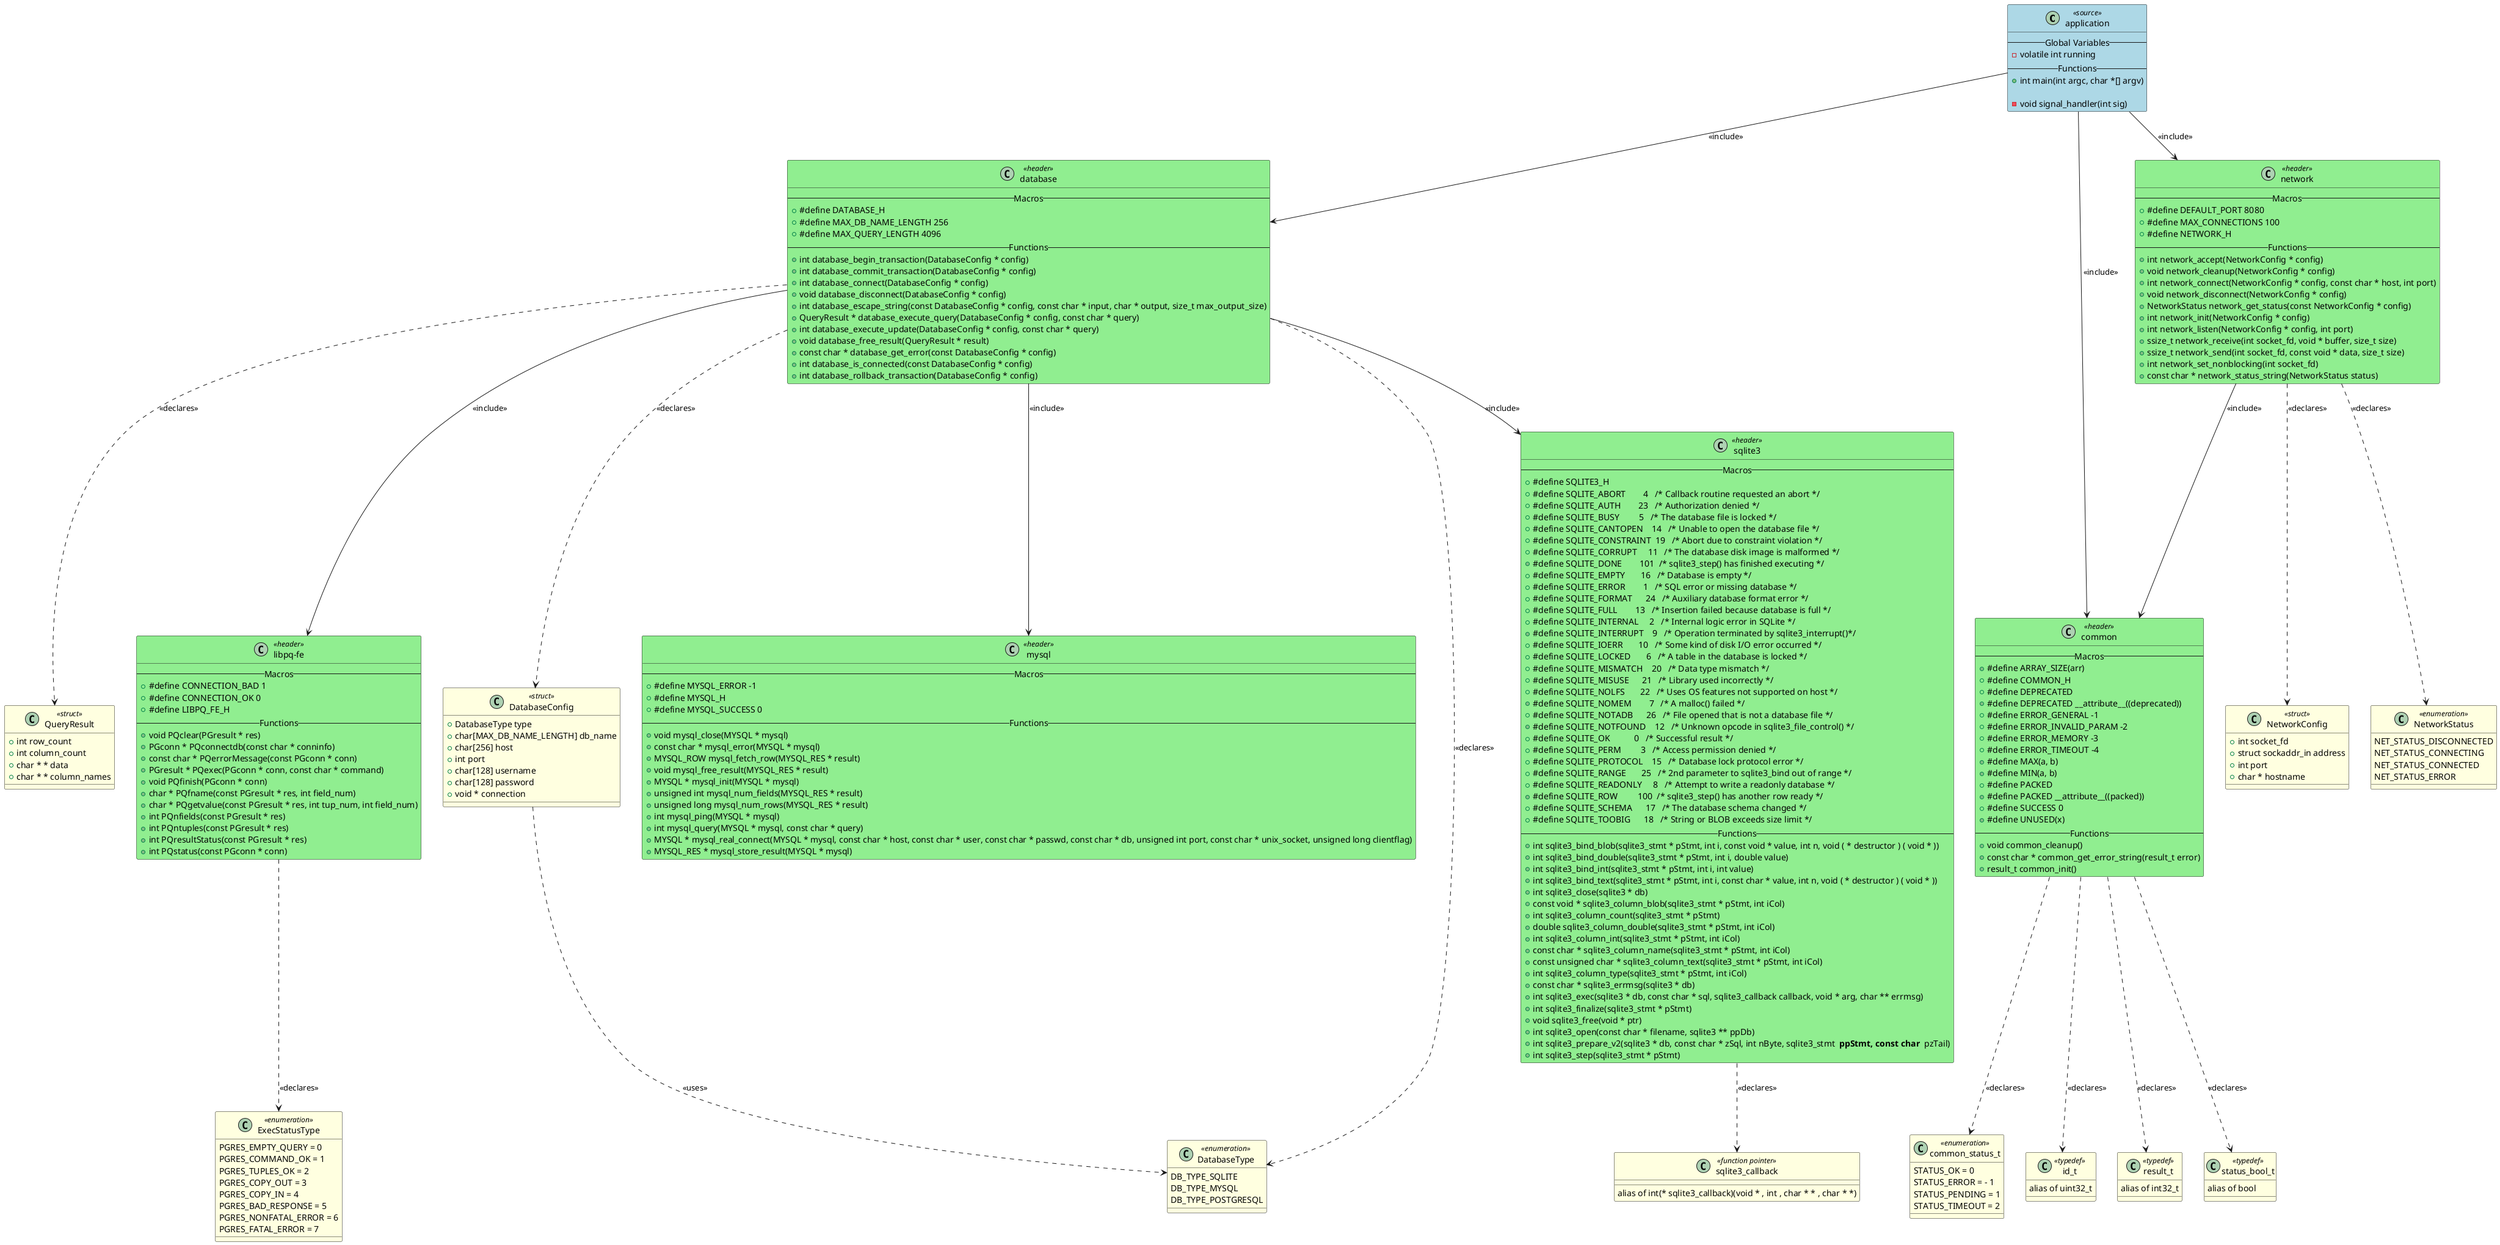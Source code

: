 @startuml application

class "application" as APPLICATION <<source>> #LightBlue
{
    -- Global Variables --
    - volatile int running
    -- Functions --
    + int main(int argc, char *[] argv)

    - void signal_handler(int sig)
}

class "common" as HEADER_COMMON <<header>> #LightGreen
{
    -- Macros --
    + #define ARRAY_SIZE(arr)
    + #define COMMON_H
    + #define DEPRECATED
    + #define DEPRECATED __attribute__((deprecated))
    + #define ERROR_GENERAL -1
    + #define ERROR_INVALID_PARAM -2
    + #define ERROR_MEMORY -3
    + #define ERROR_TIMEOUT -4
    + #define MAX(a, b)
    + #define MIN(a, b)
    + #define PACKED
    + #define PACKED __attribute__((packed))
    + #define SUCCESS 0
    + #define UNUSED(x)
    -- Functions --
    + void common_cleanup()
    + const char * common_get_error_string(result_t error)
    + result_t common_init()
}

class "database" as HEADER_DATABASE <<header>> #LightGreen
{
    -- Macros --
    + #define DATABASE_H
    + #define MAX_DB_NAME_LENGTH 256
    + #define MAX_QUERY_LENGTH 4096
    -- Functions --
    + int database_begin_transaction(DatabaseConfig * config)
    + int database_commit_transaction(DatabaseConfig * config)
    + int database_connect(DatabaseConfig * config)
    + void database_disconnect(DatabaseConfig * config)
    + int database_escape_string(const DatabaseConfig * config, const char * input, char * output, size_t max_output_size)
    + QueryResult * database_execute_query(DatabaseConfig * config, const char * query)
    + int database_execute_update(DatabaseConfig * config, const char * query)
    + void database_free_result(QueryResult * result)
    + const char * database_get_error(const DatabaseConfig * config)
    + int database_is_connected(const DatabaseConfig * config)
    + int database_rollback_transaction(DatabaseConfig * config)
}

class "libpq-fe" as HEADER_LIBPQ_FE <<header>> #LightGreen
{
    -- Macros --
    + #define CONNECTION_BAD 1
    + #define CONNECTION_OK 0
    + #define LIBPQ_FE_H
    -- Functions --
    + void PQclear(PGresult * res)
    + PGconn * PQconnectdb(const char * conninfo)
    + const char * PQerrorMessage(const PGconn * conn)
    + PGresult * PQexec(PGconn * conn, const char * command)
    + void PQfinish(PGconn * conn)
    + char * PQfname(const PGresult * res, int field_num)
    + char * PQgetvalue(const PGresult * res, int tup_num, int field_num)
    + int PQnfields(const PGresult * res)
    + int PQntuples(const PGresult * res)
    + int PQresultStatus(const PGresult * res)
    + int PQstatus(const PGconn * conn)
}

class "mysql" as HEADER_MYSQL <<header>> #LightGreen
{
    -- Macros --
    + #define MYSQL_ERROR -1
    + #define MYSQL_H
    + #define MYSQL_SUCCESS 0
    -- Functions --
    + void mysql_close(MYSQL * mysql)
    + const char * mysql_error(MYSQL * mysql)
    + MYSQL_ROW mysql_fetch_row(MYSQL_RES * result)
    + void mysql_free_result(MYSQL_RES * result)
    + MYSQL * mysql_init(MYSQL * mysql)
    + unsigned int mysql_num_fields(MYSQL_RES * result)
    + unsigned long mysql_num_rows(MYSQL_RES * result)
    + int mysql_ping(MYSQL * mysql)
    + int mysql_query(MYSQL * mysql, const char * query)
    + MYSQL * mysql_real_connect(MYSQL * mysql, const char * host, const char * user, const char * passwd, const char * db, unsigned int port, const char * unix_socket, unsigned long clientflag)
    + MYSQL_RES * mysql_store_result(MYSQL * mysql)
}

class "network" as HEADER_NETWORK <<header>> #LightGreen
{
    -- Macros --
    + #define DEFAULT_PORT 8080
    + #define MAX_CONNECTIONS 100
    + #define NETWORK_H
    -- Functions --
    + int network_accept(NetworkConfig * config)
    + void network_cleanup(NetworkConfig * config)
    + int network_connect(NetworkConfig * config, const char * host, int port)
    + void network_disconnect(NetworkConfig * config)
    + NetworkStatus network_get_status(const NetworkConfig * config)
    + int network_init(NetworkConfig * config)
    + int network_listen(NetworkConfig * config, int port)
    + ssize_t network_receive(int socket_fd, void * buffer, size_t size)
    + ssize_t network_send(int socket_fd, const void * data, size_t size)
    + int network_set_nonblocking(int socket_fd)
    + const char * network_status_string(NetworkStatus status)
}

class "sqlite3" as HEADER_SQLITE3 <<header>> #LightGreen
{
    -- Macros --
    + #define SQLITE3_H
    + #define SQLITE_ABORT        4   /* Callback routine requested an abort */
    + #define SQLITE_AUTH        23   /* Authorization denied */
    + #define SQLITE_BUSY         5   /* The database file is locked */
    + #define SQLITE_CANTOPEN    14   /* Unable to open the database file */
    + #define SQLITE_CONSTRAINT  19   /* Abort due to constraint violation */
    + #define SQLITE_CORRUPT     11   /* The database disk image is malformed */
    + #define SQLITE_DONE        101  /* sqlite3_step() has finished executing */
    + #define SQLITE_EMPTY       16   /* Database is empty */
    + #define SQLITE_ERROR        1   /* SQL error or missing database */
    + #define SQLITE_FORMAT      24   /* Auxiliary database format error */
    + #define SQLITE_FULL        13   /* Insertion failed because database is full */
    + #define SQLITE_INTERNAL     2   /* Internal logic error in SQLite */
    + #define SQLITE_INTERRUPT    9   /* Operation terminated by sqlite3_interrupt()*/
    + #define SQLITE_IOERR       10   /* Some kind of disk I/O error occurred */
    + #define SQLITE_LOCKED       6   /* A table in the database is locked */
    + #define SQLITE_MISMATCH    20   /* Data type mismatch */
    + #define SQLITE_MISUSE      21   /* Library used incorrectly */
    + #define SQLITE_NOLFS       22   /* Uses OS features not supported on host */
    + #define SQLITE_NOMEM        7   /* A malloc() failed */
    + #define SQLITE_NOTADB      26   /* File opened that is not a database file */
    + #define SQLITE_NOTFOUND    12   /* Unknown opcode in sqlite3_file_control() */
    + #define SQLITE_OK           0   /* Successful result */
    + #define SQLITE_PERM         3   /* Access permission denied */
    + #define SQLITE_PROTOCOL    15   /* Database lock protocol error */
    + #define SQLITE_RANGE       25   /* 2nd parameter to sqlite3_bind out of range */
    + #define SQLITE_READONLY     8   /* Attempt to write a readonly database */
    + #define SQLITE_ROW         100  /* sqlite3_step() has another row ready */
    + #define SQLITE_SCHEMA      17   /* The database schema changed */
    + #define SQLITE_TOOBIG      18   /* String or BLOB exceeds size limit */
    -- Functions --
    + int sqlite3_bind_blob(sqlite3_stmt * pStmt, int i, const void * value, int n, void ( * destructor ) ( void * ))
    + int sqlite3_bind_double(sqlite3_stmt * pStmt, int i, double value)
    + int sqlite3_bind_int(sqlite3_stmt * pStmt, int i, int value)
    + int sqlite3_bind_text(sqlite3_stmt * pStmt, int i, const char * value, int n, void ( * destructor ) ( void * ))
    + int sqlite3_close(sqlite3 * db)
    + const void * sqlite3_column_blob(sqlite3_stmt * pStmt, int iCol)
    + int sqlite3_column_count(sqlite3_stmt * pStmt)
    + double sqlite3_column_double(sqlite3_stmt * pStmt, int iCol)
    + int sqlite3_column_int(sqlite3_stmt * pStmt, int iCol)
    + const char * sqlite3_column_name(sqlite3_stmt * pStmt, int iCol)
    + const unsigned char * sqlite3_column_text(sqlite3_stmt * pStmt, int iCol)
    + int sqlite3_column_type(sqlite3_stmt * pStmt, int iCol)
    + const char * sqlite3_errmsg(sqlite3 * db)
    + int sqlite3_exec(sqlite3 * db, const char * sql, sqlite3_callback callback, void * arg, char ** errmsg)
    + int sqlite3_finalize(sqlite3_stmt * pStmt)
    + void sqlite3_free(void * ptr)
    + int sqlite3_open(const char * filename, sqlite3 ** ppDb)
    + int sqlite3_prepare_v2(sqlite3 * db, const char * zSql, int nByte, sqlite3_stmt ** ppStmt, const char ** pzTail)
    + int sqlite3_step(sqlite3_stmt * pStmt)
}

class "common_status_t" as TYPEDEF_COMMON_STATUS_T <<enumeration>> #LightYellow
{
    STATUS_OK = 0
    STATUS_ERROR = - 1
    STATUS_PENDING = 1
    STATUS_TIMEOUT = 2
}

class "id_t" as TYPEDEF_ID_T <<typedef>> #LightYellow
{
    alias of uint32_t
}

class "result_t" as TYPEDEF_RESULT_T <<typedef>> #LightYellow
{
    alias of int32_t
}

class "status_bool_t" as TYPEDEF_STATUS_BOOL_T <<typedef>> #LightYellow
{
    alias of bool
}

class "DatabaseConfig" as TYPEDEF_DATABASECONFIG <<struct>> #LightYellow
{
    + DatabaseType type
    + char[MAX_DB_NAME_LENGTH] db_name
    + char[256] host
    + int port
    + char[128] username
    + char[128] password
    + void * connection
}

class "QueryResult" as TYPEDEF_QUERYRESULT <<struct>> #LightYellow
{
    + int row_count
    + int column_count
    + char * * data
    + char * * column_names
}

class "DatabaseType" as TYPEDEF_DATABASETYPE <<enumeration>> #LightYellow
{
    DB_TYPE_SQLITE
    DB_TYPE_MYSQL
    DB_TYPE_POSTGRESQL
}

class "ExecStatusType" as TYPEDEF_EXECSTATUSTYPE <<enumeration>> #LightYellow
{
    PGRES_EMPTY_QUERY = 0
    PGRES_COMMAND_OK = 1
    PGRES_TUPLES_OK = 2
    PGRES_COPY_OUT = 3
    PGRES_COPY_IN = 4
    PGRES_BAD_RESPONSE = 5
    PGRES_NONFATAL_ERROR = 6
    PGRES_FATAL_ERROR = 7
}

class "NetworkConfig" as TYPEDEF_NETWORKCONFIG <<struct>> #LightYellow
{
    + int socket_fd
    + struct sockaddr_in address
    + int port
    + char * hostname
}

class "NetworkStatus" as TYPEDEF_NETWORKSTATUS <<enumeration>> #LightYellow
{
    NET_STATUS_DISCONNECTED
    NET_STATUS_CONNECTING
    NET_STATUS_CONNECTED
    NET_STATUS_ERROR
}

class "sqlite3_callback" as TYPEDEF_SQLITE3_CALLBACK <<function pointer>> #LightYellow
{
    alias of int(* sqlite3_callback)(void * , int , char * * , char * *)
}


' Include relationships
APPLICATION --> HEADER_COMMON : <<include>>
APPLICATION --> HEADER_DATABASE : <<include>>
APPLICATION --> HEADER_NETWORK : <<include>>
HEADER_DATABASE --> HEADER_LIBPQ_FE : <<include>>
HEADER_DATABASE --> HEADER_MYSQL : <<include>>
HEADER_DATABASE --> HEADER_SQLITE3 : <<include>>
HEADER_NETWORK --> HEADER_COMMON : <<include>>

' Declaration relationships
HEADER_COMMON ..> TYPEDEF_COMMON_STATUS_T : <<declares>>
HEADER_COMMON ..> TYPEDEF_ID_T : <<declares>>
HEADER_COMMON ..> TYPEDEF_RESULT_T : <<declares>>
HEADER_COMMON ..> TYPEDEF_STATUS_BOOL_T : <<declares>>
HEADER_DATABASE ..> TYPEDEF_DATABASECONFIG : <<declares>>
HEADER_DATABASE ..> TYPEDEF_QUERYRESULT : <<declares>>
HEADER_DATABASE ..> TYPEDEF_DATABASETYPE : <<declares>>
HEADER_LIBPQ_FE ..> TYPEDEF_EXECSTATUSTYPE : <<declares>>
HEADER_NETWORK ..> TYPEDEF_NETWORKCONFIG : <<declares>>
HEADER_NETWORK ..> TYPEDEF_NETWORKSTATUS : <<declares>>
HEADER_SQLITE3 ..> TYPEDEF_SQLITE3_CALLBACK : <<declares>>

' Uses relationships
TYPEDEF_DATABASECONFIG ..> TYPEDEF_DATABASETYPE : <<uses>>

@enduml